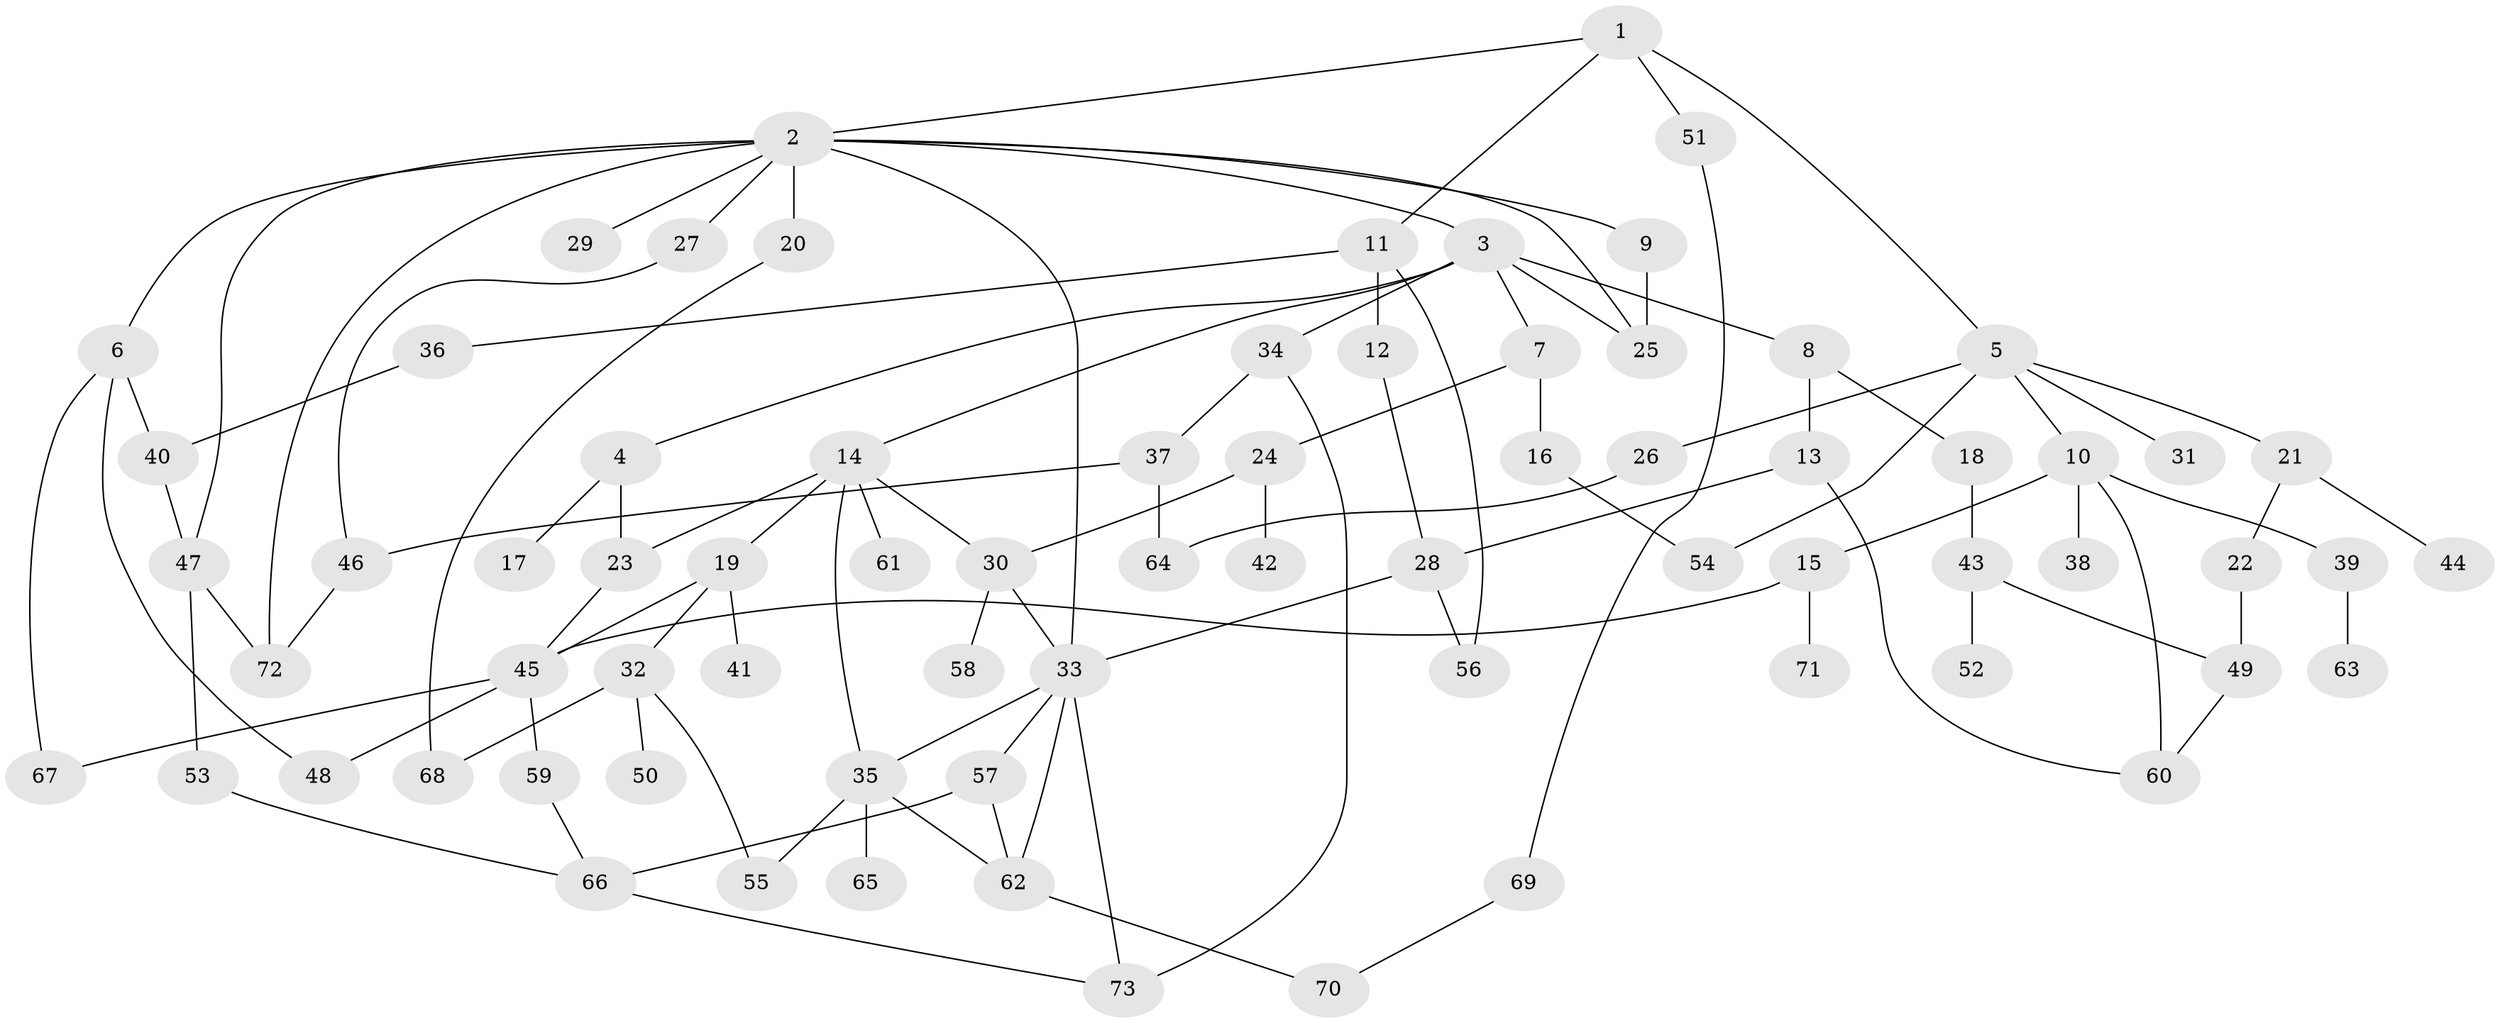 // Generated by graph-tools (version 1.1) at 2025/01/03/09/25 03:01:01]
// undirected, 73 vertices, 104 edges
graph export_dot {
graph [start="1"]
  node [color=gray90,style=filled];
  1;
  2;
  3;
  4;
  5;
  6;
  7;
  8;
  9;
  10;
  11;
  12;
  13;
  14;
  15;
  16;
  17;
  18;
  19;
  20;
  21;
  22;
  23;
  24;
  25;
  26;
  27;
  28;
  29;
  30;
  31;
  32;
  33;
  34;
  35;
  36;
  37;
  38;
  39;
  40;
  41;
  42;
  43;
  44;
  45;
  46;
  47;
  48;
  49;
  50;
  51;
  52;
  53;
  54;
  55;
  56;
  57;
  58;
  59;
  60;
  61;
  62;
  63;
  64;
  65;
  66;
  67;
  68;
  69;
  70;
  71;
  72;
  73;
  1 -- 2;
  1 -- 5;
  1 -- 11;
  1 -- 51;
  2 -- 3;
  2 -- 6;
  2 -- 9;
  2 -- 20;
  2 -- 27;
  2 -- 29;
  2 -- 47;
  2 -- 72;
  2 -- 25;
  2 -- 33;
  3 -- 4;
  3 -- 7;
  3 -- 8;
  3 -- 14;
  3 -- 25;
  3 -- 34;
  4 -- 17;
  4 -- 23;
  5 -- 10;
  5 -- 21;
  5 -- 26;
  5 -- 31;
  5 -- 54;
  6 -- 40;
  6 -- 48;
  6 -- 67;
  7 -- 16;
  7 -- 24;
  8 -- 13;
  8 -- 18;
  9 -- 25;
  10 -- 15;
  10 -- 38;
  10 -- 39;
  10 -- 60;
  11 -- 12;
  11 -- 36;
  11 -- 56;
  12 -- 28;
  13 -- 60;
  13 -- 28;
  14 -- 19;
  14 -- 30;
  14 -- 61;
  14 -- 35;
  14 -- 23;
  15 -- 45;
  15 -- 71;
  16 -- 54;
  18 -- 43;
  19 -- 32;
  19 -- 41;
  19 -- 45;
  20 -- 68;
  21 -- 22;
  21 -- 44;
  22 -- 49;
  23 -- 45;
  24 -- 42;
  24 -- 30;
  26 -- 64;
  27 -- 46;
  28 -- 56;
  28 -- 33;
  30 -- 33;
  30 -- 58;
  32 -- 50;
  32 -- 55;
  32 -- 68;
  33 -- 35;
  33 -- 57;
  33 -- 73;
  33 -- 62;
  34 -- 37;
  34 -- 73;
  35 -- 65;
  35 -- 55;
  35 -- 62;
  36 -- 40;
  37 -- 64;
  37 -- 46;
  39 -- 63;
  40 -- 47;
  43 -- 52;
  43 -- 49;
  45 -- 59;
  45 -- 67;
  45 -- 48;
  46 -- 72;
  47 -- 53;
  47 -- 72;
  49 -- 60;
  51 -- 69;
  53 -- 66;
  57 -- 62;
  57 -- 66;
  59 -- 66;
  62 -- 70;
  66 -- 73;
  69 -- 70;
}
